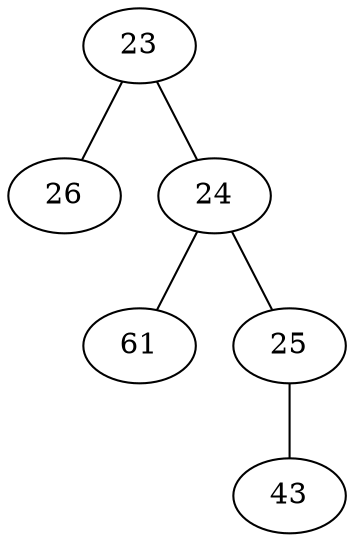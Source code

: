 graph G {
  43 [pos="-15.815877,-12.163708!"];
  61 [pos="-8.350093,-16.072141!"];
  26 [pos="-13.530382,-10.661761!"];
  24 [pos="-11.588584,-14.621415!"];
  24 -- 25;
  24 -- 61;
  23 [pos="-12.336902,-12.181458!"];
  23 -- 24;
  23 -- 26;
  25 [pos="-14.237373,-13.987122!"];
  25 -- 43;
}
